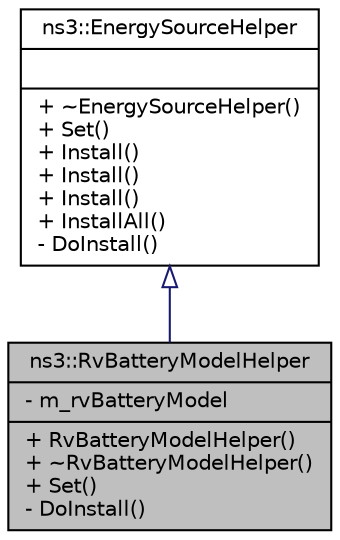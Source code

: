 digraph "ns3::RvBatteryModelHelper"
{
  edge [fontname="Helvetica",fontsize="10",labelfontname="Helvetica",labelfontsize="10"];
  node [fontname="Helvetica",fontsize="10",shape=record];
  Node1 [label="{ns3::RvBatteryModelHelper\n|- m_rvBatteryModel\l|+ RvBatteryModelHelper()\l+ ~RvBatteryModelHelper()\l+ Set()\l- DoInstall()\l}",height=0.2,width=0.4,color="black", fillcolor="grey75", style="filled", fontcolor="black"];
  Node2 -> Node1 [dir="back",color="midnightblue",fontsize="10",style="solid",arrowtail="onormal"];
  Node2 [label="{ns3::EnergySourceHelper\n||+ ~EnergySourceHelper()\l+ Set()\l+ Install()\l+ Install()\l+ Install()\l+ InstallAll()\l- DoInstall()\l}",height=0.2,width=0.4,color="black", fillcolor="white", style="filled",URL="$d5/db5/classns3_1_1EnergySourceHelper.html",tooltip="Creates EnergySource objects. "];
}
